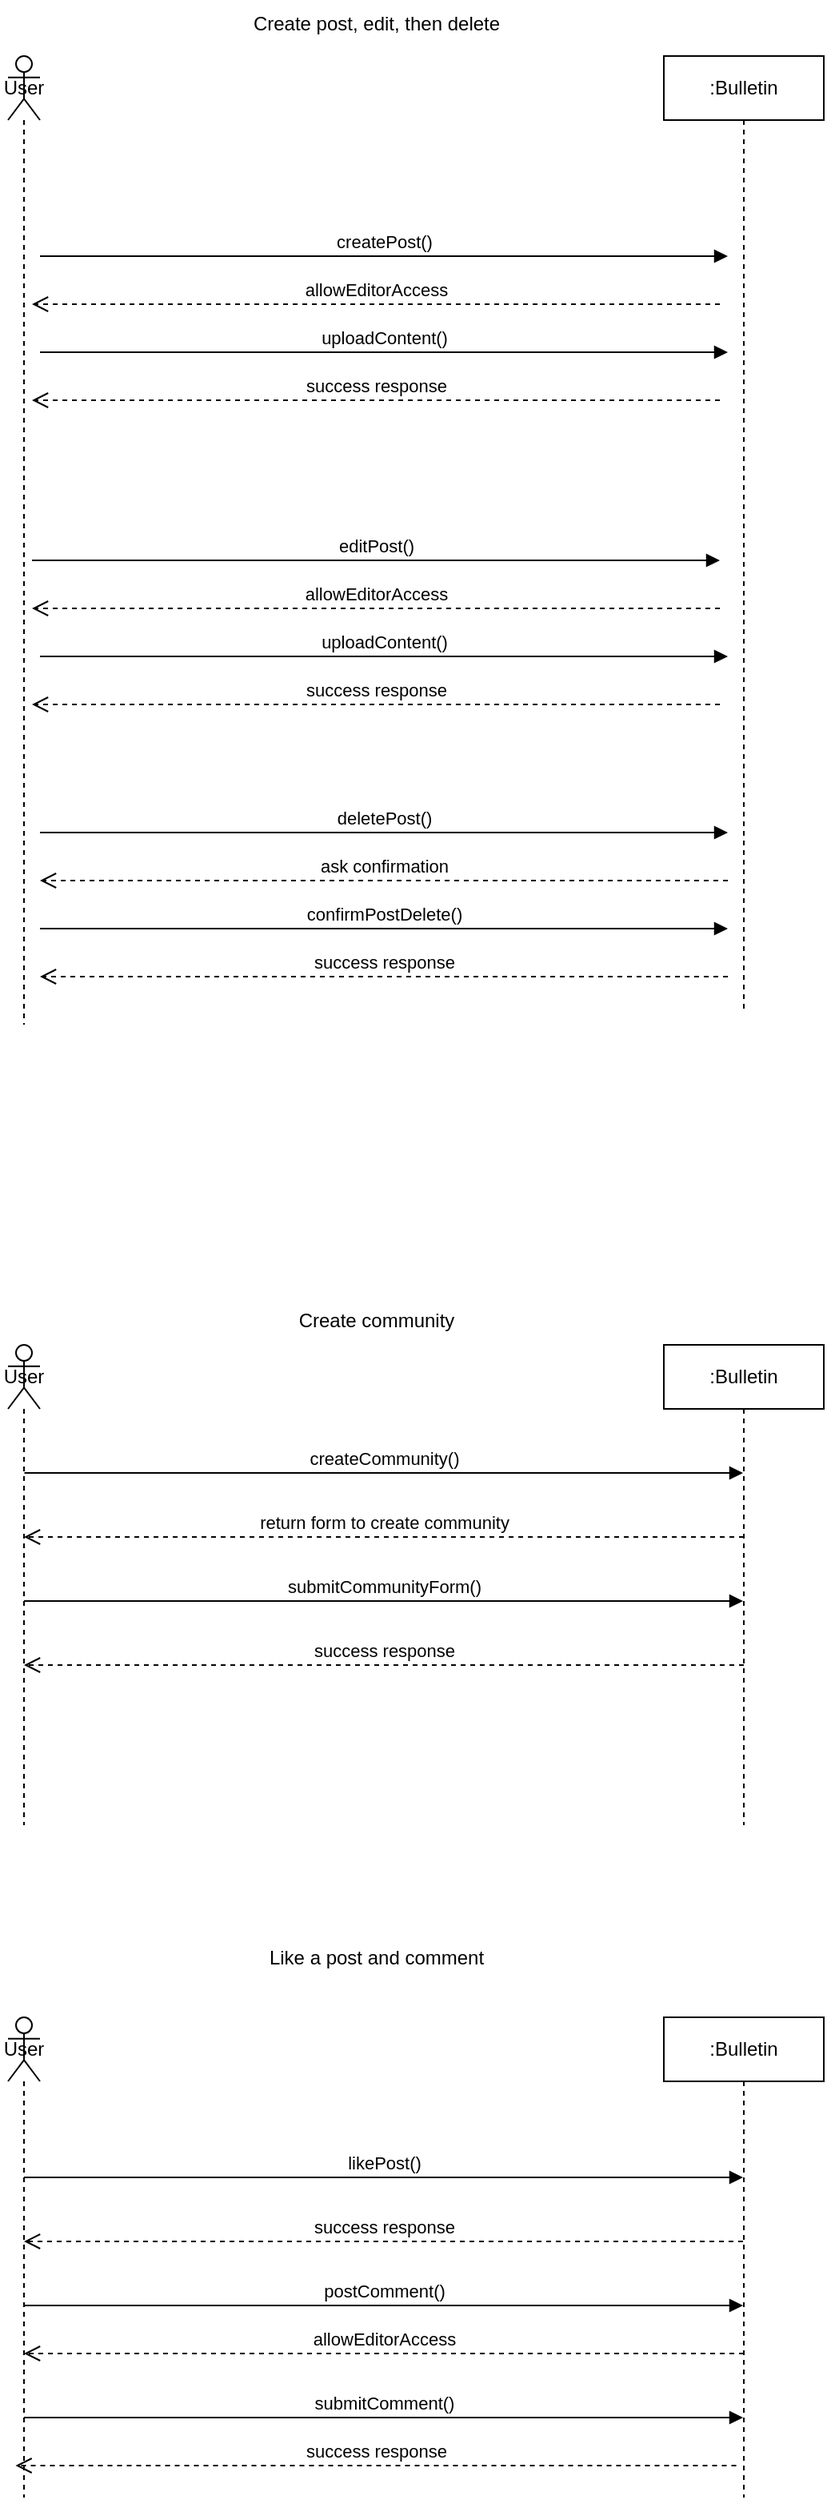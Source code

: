<mxfile version="24.7.2" type="google" pages="2">
  <diagram name="Page-1" id="pz5vtCbLQCtePPh6iLsi">
    <mxGraphModel grid="1" page="1" gridSize="10" guides="1" tooltips="1" connect="1" arrows="1" fold="1" pageScale="1" pageWidth="850" pageHeight="1100" math="0" shadow="0">
      <root>
        <mxCell id="0" />
        <mxCell id="1" parent="0" />
        <mxCell id="zHkMByEAVdY2l6HanBlv-6" value="createPost()" style="html=1;verticalAlign=bottom;endArrow=block;curved=0;rounded=0;" edge="1" parent="1">
          <mxGeometry width="80" relative="1" as="geometry">
            <mxPoint x="170" y="240" as="sourcePoint" />
            <mxPoint x="600" y="240" as="targetPoint" />
          </mxGeometry>
        </mxCell>
        <mxCell id="zHkMByEAVdY2l6HanBlv-7" value="allowEditorAccess" style="html=1;verticalAlign=bottom;endArrow=open;dashed=1;endSize=8;curved=0;rounded=0;" edge="1" parent="1">
          <mxGeometry relative="1" as="geometry">
            <mxPoint x="595" y="270" as="sourcePoint" />
            <mxPoint x="165" y="270" as="targetPoint" />
          </mxGeometry>
        </mxCell>
        <mxCell id="zHkMByEAVdY2l6HanBlv-8" value="Create post, edit, then delete" style="text;html=1;align=center;verticalAlign=middle;resizable=0;points=[];autosize=1;strokeColor=none;fillColor=none;" vertex="1" parent="1">
          <mxGeometry x="290" y="80" width="180" height="30" as="geometry" />
        </mxCell>
        <mxCell id="zHkMByEAVdY2l6HanBlv-9" value="uploadContent()" style="html=1;verticalAlign=bottom;endArrow=block;curved=0;rounded=0;" edge="1" parent="1">
          <mxGeometry width="80" relative="1" as="geometry">
            <mxPoint x="170" y="300" as="sourcePoint" />
            <mxPoint x="600" y="300" as="targetPoint" />
            <mxPoint as="offset" />
          </mxGeometry>
        </mxCell>
        <mxCell id="zHkMByEAVdY2l6HanBlv-10" value="success response" style="html=1;verticalAlign=bottom;endArrow=open;dashed=1;endSize=8;curved=0;rounded=0;" edge="1" parent="1">
          <mxGeometry relative="1" as="geometry">
            <mxPoint x="595" y="330" as="sourcePoint" />
            <mxPoint x="165" y="330" as="targetPoint" />
          </mxGeometry>
        </mxCell>
        <mxCell id="zHkMByEAVdY2l6HanBlv-11" value="editPost()" style="html=1;verticalAlign=bottom;endArrow=block;curved=0;rounded=0;" edge="1" parent="1">
          <mxGeometry width="80" relative="1" as="geometry">
            <mxPoint x="165" y="430" as="sourcePoint" />
            <mxPoint x="595" y="430" as="targetPoint" />
          </mxGeometry>
        </mxCell>
        <mxCell id="zHkMByEAVdY2l6HanBlv-12" value="allowEditorAccess" style="html=1;verticalAlign=bottom;endArrow=open;dashed=1;endSize=8;curved=0;rounded=0;" edge="1" parent="1">
          <mxGeometry relative="1" as="geometry">
            <mxPoint x="595" y="460" as="sourcePoint" />
            <mxPoint x="165" y="460" as="targetPoint" />
          </mxGeometry>
        </mxCell>
        <mxCell id="zHkMByEAVdY2l6HanBlv-13" value="uploadContent()" style="html=1;verticalAlign=bottom;endArrow=block;curved=0;rounded=0;" edge="1" parent="1">
          <mxGeometry width="80" relative="1" as="geometry">
            <mxPoint x="170" y="490" as="sourcePoint" />
            <mxPoint x="600" y="490" as="targetPoint" />
          </mxGeometry>
        </mxCell>
        <mxCell id="zHkMByEAVdY2l6HanBlv-14" value="success response" style="html=1;verticalAlign=bottom;endArrow=open;dashed=1;endSize=8;curved=0;rounded=0;" edge="1" parent="1">
          <mxGeometry relative="1" as="geometry">
            <mxPoint x="595" y="520" as="sourcePoint" />
            <mxPoint x="165" y="520" as="targetPoint" />
          </mxGeometry>
        </mxCell>
        <mxCell id="zHkMByEAVdY2l6HanBlv-15" value="deletePost()" style="html=1;verticalAlign=bottom;endArrow=block;curved=0;rounded=0;" edge="1" parent="1">
          <mxGeometry width="80" relative="1" as="geometry">
            <mxPoint x="170" y="600" as="sourcePoint" />
            <mxPoint x="600" y="600" as="targetPoint" />
          </mxGeometry>
        </mxCell>
        <mxCell id="zHkMByEAVdY2l6HanBlv-17" value="ask confirmation" style="html=1;verticalAlign=bottom;endArrow=open;dashed=1;endSize=8;curved=0;rounded=0;" edge="1" parent="1">
          <mxGeometry relative="1" as="geometry">
            <mxPoint x="600" y="630" as="sourcePoint" />
            <mxPoint x="170" y="630" as="targetPoint" />
          </mxGeometry>
        </mxCell>
        <mxCell id="zHkMByEAVdY2l6HanBlv-18" value="confirmPostDelete()" style="html=1;verticalAlign=bottom;endArrow=block;curved=0;rounded=0;" edge="1" parent="1">
          <mxGeometry width="80" relative="1" as="geometry">
            <mxPoint x="170" y="660" as="sourcePoint" />
            <mxPoint x="600" y="660" as="targetPoint" />
          </mxGeometry>
        </mxCell>
        <mxCell id="zHkMByEAVdY2l6HanBlv-19" value="success response" style="html=1;verticalAlign=bottom;endArrow=open;dashed=1;endSize=8;curved=0;rounded=0;" edge="1" parent="1">
          <mxGeometry relative="1" as="geometry">
            <mxPoint x="600" y="690" as="sourcePoint" />
            <mxPoint x="170" y="690" as="targetPoint" />
          </mxGeometry>
        </mxCell>
        <mxCell id="zHkMByEAVdY2l6HanBlv-20" value="Create community" style="text;html=1;align=center;verticalAlign=middle;resizable=0;points=[];autosize=1;strokeColor=none;fillColor=none;" vertex="1" parent="1">
          <mxGeometry x="320" y="890" width="120" height="30" as="geometry" />
        </mxCell>
        <mxCell id="vlWmV1o5nwXr9AoO_5x7-2" value="User" style="shape=umlLifeline;perimeter=lifelinePerimeter;whiteSpace=wrap;html=1;container=1;dropTarget=0;collapsible=0;recursiveResize=0;outlineConnect=0;portConstraint=eastwest;newEdgeStyle={&quot;curved&quot;:0,&quot;rounded&quot;:0};participant=umlActor;" vertex="1" parent="1">
          <mxGeometry x="150" y="920" width="20" height="300" as="geometry" />
        </mxCell>
        <mxCell id="vlWmV1o5nwXr9AoO_5x7-3" value="User" style="shape=umlLifeline;perimeter=lifelinePerimeter;whiteSpace=wrap;html=1;container=1;dropTarget=0;collapsible=0;recursiveResize=0;outlineConnect=0;portConstraint=eastwest;newEdgeStyle={&quot;curved&quot;:0,&quot;rounded&quot;:0};participant=umlActor;" vertex="1" parent="1">
          <mxGeometry x="150" y="115" width="20" height="605" as="geometry" />
        </mxCell>
        <mxCell id="vlWmV1o5nwXr9AoO_5x7-4" value=":Bulletin" style="shape=umlLifeline;perimeter=lifelinePerimeter;whiteSpace=wrap;html=1;container=1;dropTarget=0;collapsible=0;recursiveResize=0;outlineConnect=0;portConstraint=eastwest;newEdgeStyle={&quot;curved&quot;:0,&quot;rounded&quot;:0};" vertex="1" parent="1">
          <mxGeometry x="560" y="115" width="100" height="595" as="geometry" />
        </mxCell>
        <mxCell id="vlWmV1o5nwXr9AoO_5x7-5" value=":Bulletin" style="shape=umlLifeline;perimeter=lifelinePerimeter;whiteSpace=wrap;html=1;container=1;dropTarget=0;collapsible=0;recursiveResize=0;outlineConnect=0;portConstraint=eastwest;newEdgeStyle={&quot;curved&quot;:0,&quot;rounded&quot;:0};" vertex="1" parent="1">
          <mxGeometry x="560" y="920" width="100" height="300" as="geometry" />
        </mxCell>
        <mxCell id="vlWmV1o5nwXr9AoO_5x7-6" value="createCommunity()" style="html=1;verticalAlign=bottom;endArrow=block;curved=0;rounded=0;" edge="1" parent="1" target="vlWmV1o5nwXr9AoO_5x7-5">
          <mxGeometry width="80" relative="1" as="geometry">
            <mxPoint x="160.25" y="1000" as="sourcePoint" />
            <mxPoint x="599.75" y="1000" as="targetPoint" />
          </mxGeometry>
        </mxCell>
        <mxCell id="vlWmV1o5nwXr9AoO_5x7-7" value="return form to create community" style="html=1;verticalAlign=bottom;endArrow=open;dashed=1;endSize=8;curved=0;rounded=0;" edge="1" parent="1" target="vlWmV1o5nwXr9AoO_5x7-2">
          <mxGeometry relative="1" as="geometry">
            <mxPoint x="610" y="1040" as="sourcePoint" />
            <mxPoint x="530" y="1040" as="targetPoint" />
          </mxGeometry>
        </mxCell>
        <mxCell id="ZqfwfgFGLmr6CwdE0bKO-1" value="submitCommunityForm()" style="html=1;verticalAlign=bottom;endArrow=block;curved=0;rounded=0;" edge="1" parent="1" target="vlWmV1o5nwXr9AoO_5x7-5">
          <mxGeometry width="80" relative="1" as="geometry">
            <mxPoint x="160" y="1080" as="sourcePoint" />
            <mxPoint x="240" y="1080" as="targetPoint" />
          </mxGeometry>
        </mxCell>
        <mxCell id="ZqfwfgFGLmr6CwdE0bKO-2" value="success response" style="html=1;verticalAlign=bottom;endArrow=open;dashed=1;endSize=8;curved=0;rounded=0;" edge="1" parent="1" target="vlWmV1o5nwXr9AoO_5x7-2">
          <mxGeometry relative="1" as="geometry">
            <mxPoint x="610" y="1120" as="sourcePoint" />
            <mxPoint x="530" y="1120" as="targetPoint" />
          </mxGeometry>
        </mxCell>
        <mxCell id="ZqfwfgFGLmr6CwdE0bKO-3" value="Like a post and comment" style="text;html=1;align=center;verticalAlign=middle;resizable=0;points=[];autosize=1;strokeColor=none;fillColor=none;" vertex="1" parent="1">
          <mxGeometry x="300" y="1288" width="160" height="30" as="geometry" />
        </mxCell>
        <mxCell id="ZqfwfgFGLmr6CwdE0bKO-4" value="User" style="shape=umlLifeline;perimeter=lifelinePerimeter;whiteSpace=wrap;html=1;container=1;dropTarget=0;collapsible=0;recursiveResize=0;outlineConnect=0;portConstraint=eastwest;newEdgeStyle={&quot;curved&quot;:0,&quot;rounded&quot;:0};participant=umlActor;" vertex="1" parent="1">
          <mxGeometry x="150" y="1340" width="20" height="300" as="geometry" />
        </mxCell>
        <mxCell id="ZqfwfgFGLmr6CwdE0bKO-5" value=":Bulletin" style="shape=umlLifeline;perimeter=lifelinePerimeter;whiteSpace=wrap;html=1;container=1;dropTarget=0;collapsible=0;recursiveResize=0;outlineConnect=0;portConstraint=eastwest;newEdgeStyle={&quot;curved&quot;:0,&quot;rounded&quot;:0};" vertex="1" parent="1">
          <mxGeometry x="560" y="1340" width="100" height="300" as="geometry" />
        </mxCell>
        <mxCell id="ZqfwfgFGLmr6CwdE0bKO-6" value="likePost()" style="html=1;verticalAlign=bottom;endArrow=block;curved=0;rounded=0;" edge="1" parent="1" target="ZqfwfgFGLmr6CwdE0bKO-5">
          <mxGeometry width="80" relative="1" as="geometry">
            <mxPoint x="160" y="1440" as="sourcePoint" />
            <mxPoint x="240" y="1440" as="targetPoint" />
          </mxGeometry>
        </mxCell>
        <mxCell id="ZqfwfgFGLmr6CwdE0bKO-7" value="success response" style="html=1;verticalAlign=bottom;endArrow=open;dashed=1;endSize=8;curved=0;rounded=0;" edge="1" parent="1" target="ZqfwfgFGLmr6CwdE0bKO-4">
          <mxGeometry relative="1" as="geometry">
            <mxPoint x="609.5" y="1480" as="sourcePoint" />
            <mxPoint x="380" y="1480" as="targetPoint" />
          </mxGeometry>
        </mxCell>
        <mxCell id="ZqfwfgFGLmr6CwdE0bKO-8" value="postComment()" style="html=1;verticalAlign=bottom;endArrow=block;curved=0;rounded=0;" edge="1" parent="1" target="ZqfwfgFGLmr6CwdE0bKO-5">
          <mxGeometry width="80" relative="1" as="geometry">
            <mxPoint x="160" y="1520" as="sourcePoint" />
            <mxPoint x="240" y="1520" as="targetPoint" />
          </mxGeometry>
        </mxCell>
        <mxCell id="ZqfwfgFGLmr6CwdE0bKO-9" value="allowEditorAccess" style="html=1;verticalAlign=bottom;endArrow=open;dashed=1;endSize=8;curved=0;rounded=0;" edge="1" parent="1" target="ZqfwfgFGLmr6CwdE0bKO-4">
          <mxGeometry relative="1" as="geometry">
            <mxPoint x="610" y="1550" as="sourcePoint" />
            <mxPoint x="530" y="1550" as="targetPoint" />
          </mxGeometry>
        </mxCell>
        <mxCell id="ZqfwfgFGLmr6CwdE0bKO-10" value="submitComment()" style="html=1;verticalAlign=bottom;endArrow=block;curved=0;rounded=0;" edge="1" parent="1" target="ZqfwfgFGLmr6CwdE0bKO-5">
          <mxGeometry width="80" relative="1" as="geometry">
            <mxPoint x="160" y="1590" as="sourcePoint" />
            <mxPoint x="240" y="1590" as="targetPoint" />
          </mxGeometry>
        </mxCell>
        <mxCell id="ZqfwfgFGLmr6CwdE0bKO-11" value="success response" style="html=1;verticalAlign=bottom;endArrow=open;dashed=1;endSize=8;curved=0;rounded=0;" edge="1" parent="1">
          <mxGeometry relative="1" as="geometry">
            <mxPoint x="605.25" y="1620" as="sourcePoint" />
            <mxPoint x="154.75" y="1620" as="targetPoint" />
          </mxGeometry>
        </mxCell>
      </root>
    </mxGraphModel>
  </diagram>
  <diagram id="SoegLSIqVGBqgDFyHytp" name="Page-2">
    <mxGraphModel grid="1" page="1" gridSize="10" guides="1" tooltips="1" connect="1" arrows="1" fold="1" pageScale="1" pageWidth="850" pageHeight="1100" math="0" shadow="0">
      <root>
        <mxCell id="0" />
        <mxCell id="1" parent="0" />
      </root>
    </mxGraphModel>
  </diagram>
</mxfile>
